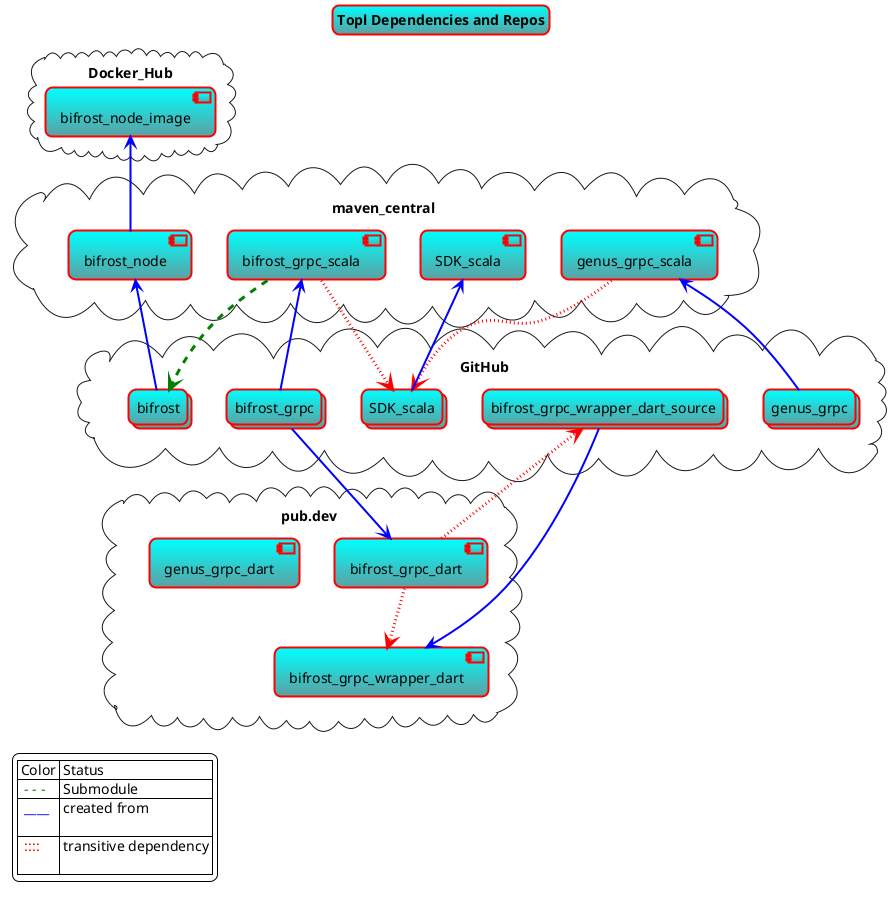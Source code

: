 @startuml
skinparam titleBorderRoundCorner 15
skinparam titleBorderThickness 2
skinparam titleBorderColor red
skinparam titleBackgroundColor Aqua-CadetBlue

skinparam Legend {
    BackgroundColor #FFFFFF
    FontColor #000000
}

title Topl Dependencies and Repos

cloud Docker_Hub {
  component bifrost_node_image
}

cloud GitHub {
  Collections "bifrost_grpc" as bg
  Collections bifrost_grpc_wrapper_dart_source
  Collections bifrost
  Collections SDK_scala
  Collections genus_grpc
}
cloud maven_central {
  component bifrost_grpc_scala
  component genus_grpc_scala
  component SDK_scala as SDK_scala.jar
  component bifrost_node
}
cloud pub.dev {
  component bifrost_grpc_dart
  component bifrost_grpc_wrapper_dart
  component genus_grpc_dart
}
bifrost_grpc_scala <-[#blue,thickness=2]- bg
bg -[#blue,thickness=2]-> bifrost_grpc_dart
bifrost_grpc_dart -[#red,dotted,thickness=3]-> bifrost_grpc_wrapper_dart
bifrost_grpc_dart -[#red,dotted,thickness=3]-> bifrost_grpc_wrapper_dart_source
bifrost_grpc_wrapper_dart_source -[#blue,thickness=2]-> bifrost_grpc_wrapper_dart
bifrost_grpc_scala -[#green,dashed,thickness=3]-> bifrost
bifrost_grpc_scala -[#red,dotted,thickness=3]-> SDK_scala
genus_grpc -[#blue,thickness=2]-> genus_grpc_scala
genus_grpc_scala -[#red,dotted,thickness=3]-> SDK_scala
SDK_scala -[#blue,thickness=2]-> SDK_scala.jar
bifrost -[#blue,thickness=2]-> bifrost_node
bifrost_node_image <-[#blue,thickness=2]- bifrost_node


maven_central -[hidden]- GitHub
GitHub -[hidden]----- pub.dev

legend bottom left
  | Color | Status |
  | <color:#green> - - -| Submodule |
  | <color:#blue> ____\n| created from |
  | <color:red> ::::\n | transitive dependency |
end legend

@enduml
